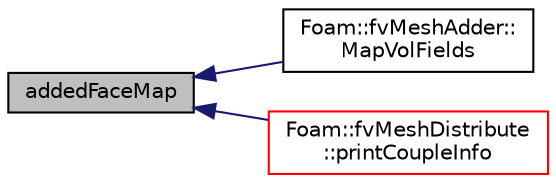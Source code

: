 digraph "addedFaceMap"
{
  bgcolor="transparent";
  edge [fontname="Helvetica",fontsize="10",labelfontname="Helvetica",labelfontsize="10"];
  node [fontname="Helvetica",fontsize="10",shape=record];
  rankdir="LR";
  Node1 [label="addedFaceMap",height=0.2,width=0.4,color="black", fillcolor="grey75", style="filled", fontcolor="black"];
  Node1 -> Node2 [dir="back",color="midnightblue",fontsize="10",style="solid",fontname="Helvetica"];
  Node2 [label="Foam::fvMeshAdder::\lMapVolFields",height=0.2,width=0.4,color="black",URL="$a00879.html#a46a9dc762edc65a8de2d5f8e47dca058",tooltip="Map all volFields of Type. "];
  Node1 -> Node3 [dir="back",color="midnightblue",fontsize="10",style="solid",fontname="Helvetica"];
  Node3 [label="Foam::fvMeshDistribute\l::printCoupleInfo",height=0.2,width=0.4,color="red",URL="$a00880.html#a0b2e9e5ba94679bbc5d807ecf02687e2",tooltip="Print some info on coupling data. "];
}
